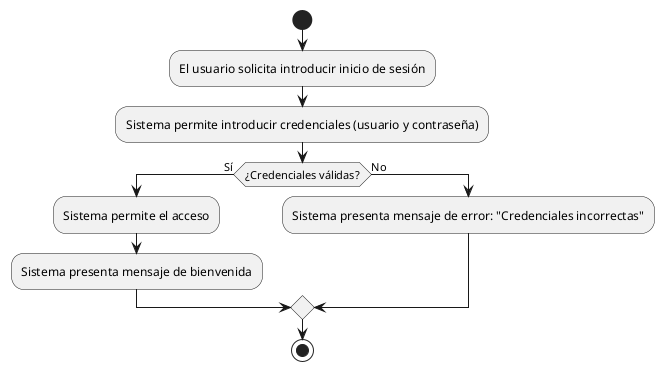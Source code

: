 @startuml
start
:El usuario solicita introducir inicio de sesión;
:Sistema permite introducir credenciales (usuario y contraseña);
if (¿Credenciales válidas?) then (Sí)
  :Sistema permite el acceso;
  :Sistema presenta mensaje de bienvenida;
else (No)
  :Sistema presenta mensaje de error: "Credenciales incorrectas";
endif
stop
@enduml
